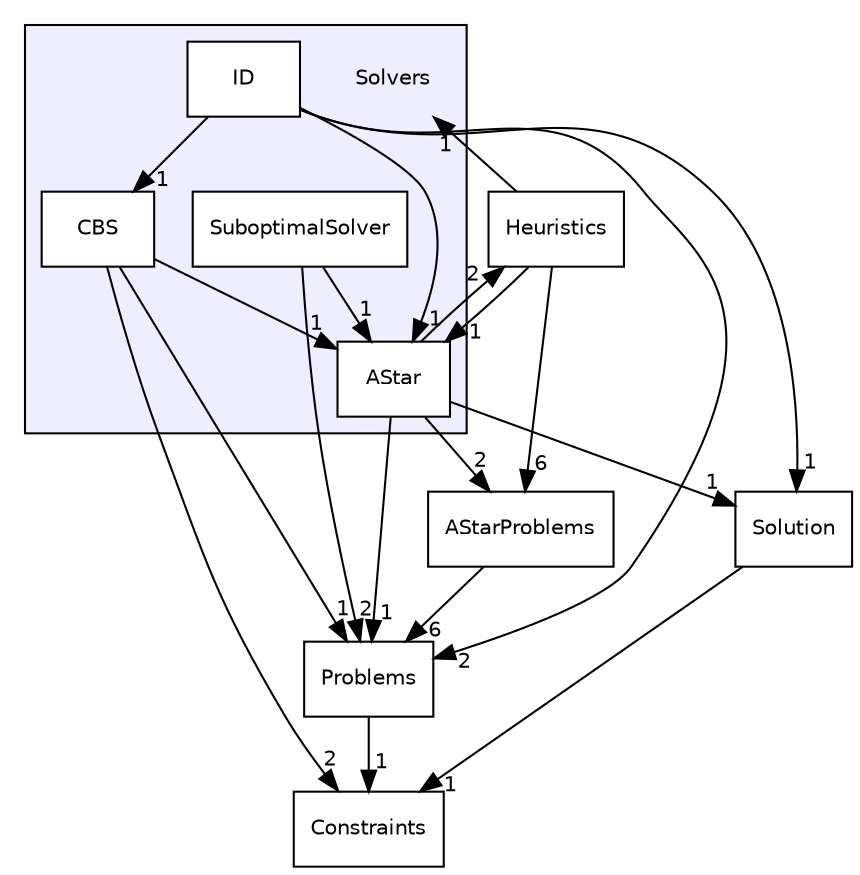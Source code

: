 digraph "Solvers" {
  compound=true
  node [ fontsize="10", fontname="Helvetica"];
  edge [ labelfontsize="10", labelfontname="Helvetica"];
  subgraph clusterdir_bdfa83abd3770e9236d0774c4efb3ff7 {
    graph [ bgcolor="#eeeeff", pencolor="black", label="" URL="dir_bdfa83abd3770e9236d0774c4efb3ff7.html"];
    dir_bdfa83abd3770e9236d0774c4efb3ff7 [shape=plaintext label="Solvers"];
  dir_5d93a6f2113cdcaee6d36fb92369a2e4 [shape=box label="AStar" fillcolor="white" style="filled" URL="dir_5d93a6f2113cdcaee6d36fb92369a2e4.html"];
  dir_abd426de364fe121d209867c04ac8144 [shape=box label="CBS" fillcolor="white" style="filled" URL="dir_abd426de364fe121d209867c04ac8144.html"];
  dir_5f28d2c3ec909465699eddda813b2a4c [shape=box label="ID" fillcolor="white" style="filled" URL="dir_5f28d2c3ec909465699eddda813b2a4c.html"];
  dir_678306c98280659c4636a2fdcd0f57fb [shape=box label="SuboptimalSolver" fillcolor="white" style="filled" URL="dir_678306c98280659c4636a2fdcd0f57fb.html"];
  }
  dir_0a4f1ba803caf780c2827f229c89a1b5 [shape=box label="Constraints" URL="dir_0a4f1ba803caf780c2827f229c89a1b5.html"];
  dir_0b6462d643eec82adc02acc2ddc1d072 [shape=box label="AStarProblems" URL="dir_0b6462d643eec82adc02acc2ddc1d072.html"];
  dir_23c761be539445bc999d8c9cd7f0d160 [shape=box label="Solution" URL="dir_23c761be539445bc999d8c9cd7f0d160.html"];
  dir_6aec6be4d3c3ce01c5c26f2940f80808 [shape=box label="Heuristics" URL="dir_6aec6be4d3c3ce01c5c26f2940f80808.html"];
  dir_9568da6f45be3ef680f9a4c839aac725 [shape=box label="Problems" URL="dir_9568da6f45be3ef680f9a4c839aac725.html"];
  dir_9568da6f45be3ef680f9a4c839aac725->dir_0a4f1ba803caf780c2827f229c89a1b5 [headlabel="1", labeldistance=1.5 headhref="dir_000004_000001.html"];
  dir_5f28d2c3ec909465699eddda813b2a4c->dir_23c761be539445bc999d8c9cd7f0d160 [headlabel="1", labeldistance=1.5 headhref="dir_000009_000005.html"];
  dir_5f28d2c3ec909465699eddda813b2a4c->dir_5d93a6f2113cdcaee6d36fb92369a2e4 [headlabel="1", labeldistance=1.5 headhref="dir_000009_000007.html"];
  dir_5f28d2c3ec909465699eddda813b2a4c->dir_9568da6f45be3ef680f9a4c839aac725 [headlabel="2", labeldistance=1.5 headhref="dir_000009_000004.html"];
  dir_5f28d2c3ec909465699eddda813b2a4c->dir_abd426de364fe121d209867c04ac8144 [headlabel="1", labeldistance=1.5 headhref="dir_000009_000008.html"];
  dir_5d93a6f2113cdcaee6d36fb92369a2e4->dir_0b6462d643eec82adc02acc2ddc1d072 [headlabel="2", labeldistance=1.5 headhref="dir_000007_000000.html"];
  dir_5d93a6f2113cdcaee6d36fb92369a2e4->dir_23c761be539445bc999d8c9cd7f0d160 [headlabel="1", labeldistance=1.5 headhref="dir_000007_000005.html"];
  dir_5d93a6f2113cdcaee6d36fb92369a2e4->dir_6aec6be4d3c3ce01c5c26f2940f80808 [headlabel="2", labeldistance=1.5 headhref="dir_000007_000003.html"];
  dir_5d93a6f2113cdcaee6d36fb92369a2e4->dir_9568da6f45be3ef680f9a4c839aac725 [headlabel="1", labeldistance=1.5 headhref="dir_000007_000004.html"];
  dir_678306c98280659c4636a2fdcd0f57fb->dir_5d93a6f2113cdcaee6d36fb92369a2e4 [headlabel="1", labeldistance=1.5 headhref="dir_000010_000007.html"];
  dir_678306c98280659c4636a2fdcd0f57fb->dir_9568da6f45be3ef680f9a4c839aac725 [headlabel="2", labeldistance=1.5 headhref="dir_000010_000004.html"];
  dir_23c761be539445bc999d8c9cd7f0d160->dir_0a4f1ba803caf780c2827f229c89a1b5 [headlabel="1", labeldistance=1.5 headhref="dir_000005_000001.html"];
  dir_6aec6be4d3c3ce01c5c26f2940f80808->dir_0b6462d643eec82adc02acc2ddc1d072 [headlabel="6", labeldistance=1.5 headhref="dir_000003_000000.html"];
  dir_6aec6be4d3c3ce01c5c26f2940f80808->dir_5d93a6f2113cdcaee6d36fb92369a2e4 [headlabel="1", labeldistance=1.5 headhref="dir_000003_000007.html"];
  dir_6aec6be4d3c3ce01c5c26f2940f80808->dir_bdfa83abd3770e9236d0774c4efb3ff7 [headlabel="1", labeldistance=1.5 headhref="dir_000003_000006.html"];
  dir_0b6462d643eec82adc02acc2ddc1d072->dir_9568da6f45be3ef680f9a4c839aac725 [headlabel="6", labeldistance=1.5 headhref="dir_000000_000004.html"];
  dir_abd426de364fe121d209867c04ac8144->dir_0a4f1ba803caf780c2827f229c89a1b5 [headlabel="2", labeldistance=1.5 headhref="dir_000008_000001.html"];
  dir_abd426de364fe121d209867c04ac8144->dir_5d93a6f2113cdcaee6d36fb92369a2e4 [headlabel="1", labeldistance=1.5 headhref="dir_000008_000007.html"];
  dir_abd426de364fe121d209867c04ac8144->dir_9568da6f45be3ef680f9a4c839aac725 [headlabel="1", labeldistance=1.5 headhref="dir_000008_000004.html"];
}
